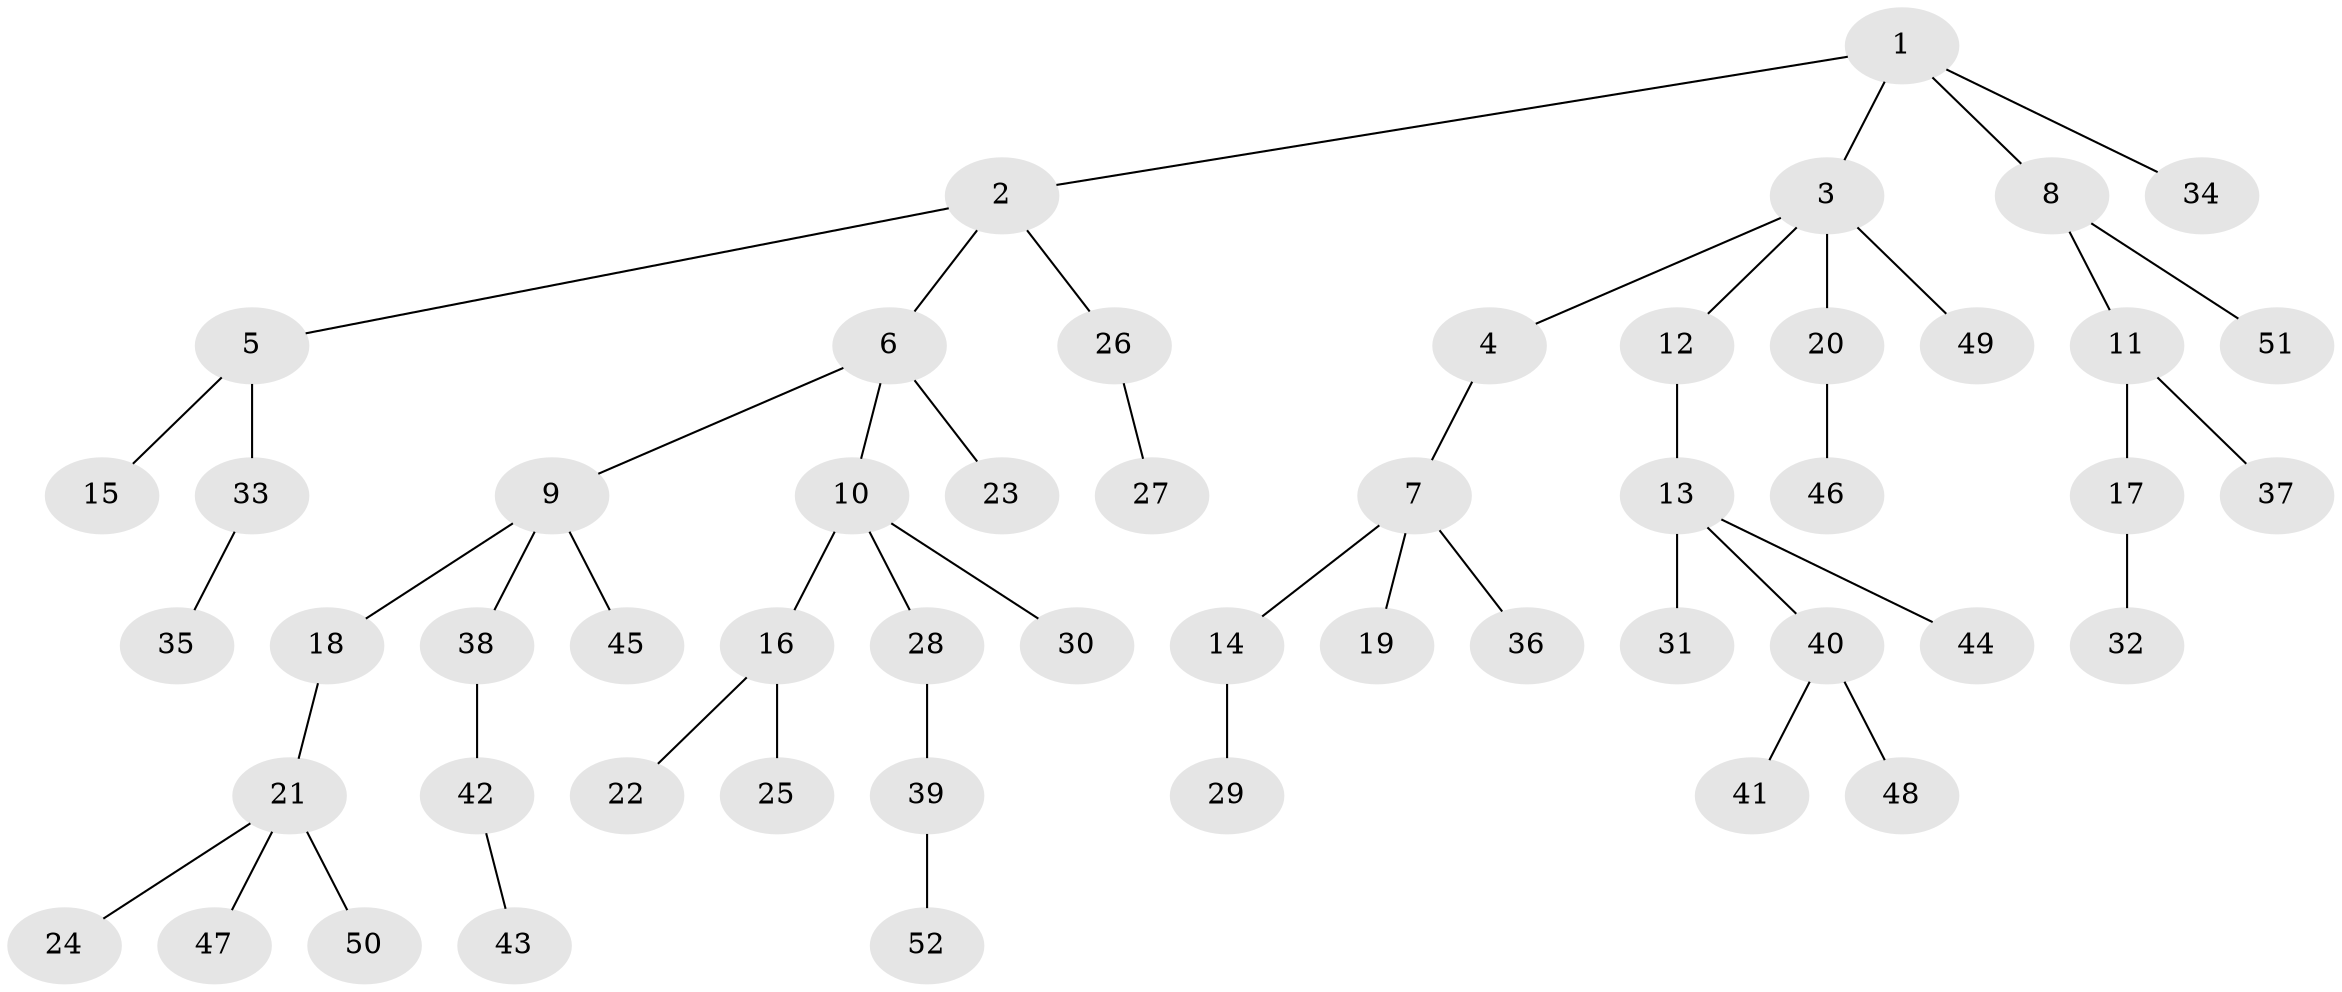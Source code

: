// coarse degree distribution, {5: 0.08108108108108109, 4: 0.08108108108108109, 2: 0.1891891891891892, 6: 0.02702702702702703, 1: 0.5945945945945946, 3: 0.02702702702702703}
// Generated by graph-tools (version 1.1) at 2025/52/02/27/25 19:52:12]
// undirected, 52 vertices, 51 edges
graph export_dot {
graph [start="1"]
  node [color=gray90,style=filled];
  1;
  2;
  3;
  4;
  5;
  6;
  7;
  8;
  9;
  10;
  11;
  12;
  13;
  14;
  15;
  16;
  17;
  18;
  19;
  20;
  21;
  22;
  23;
  24;
  25;
  26;
  27;
  28;
  29;
  30;
  31;
  32;
  33;
  34;
  35;
  36;
  37;
  38;
  39;
  40;
  41;
  42;
  43;
  44;
  45;
  46;
  47;
  48;
  49;
  50;
  51;
  52;
  1 -- 2;
  1 -- 3;
  1 -- 8;
  1 -- 34;
  2 -- 5;
  2 -- 6;
  2 -- 26;
  3 -- 4;
  3 -- 12;
  3 -- 20;
  3 -- 49;
  4 -- 7;
  5 -- 15;
  5 -- 33;
  6 -- 9;
  6 -- 10;
  6 -- 23;
  7 -- 14;
  7 -- 19;
  7 -- 36;
  8 -- 11;
  8 -- 51;
  9 -- 18;
  9 -- 38;
  9 -- 45;
  10 -- 16;
  10 -- 28;
  10 -- 30;
  11 -- 17;
  11 -- 37;
  12 -- 13;
  13 -- 31;
  13 -- 40;
  13 -- 44;
  14 -- 29;
  16 -- 22;
  16 -- 25;
  17 -- 32;
  18 -- 21;
  20 -- 46;
  21 -- 24;
  21 -- 47;
  21 -- 50;
  26 -- 27;
  28 -- 39;
  33 -- 35;
  38 -- 42;
  39 -- 52;
  40 -- 41;
  40 -- 48;
  42 -- 43;
}
